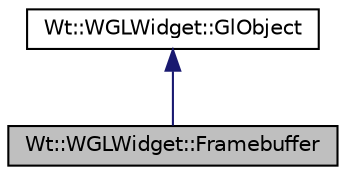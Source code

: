 digraph "Wt::WGLWidget::Framebuffer"
{
 // LATEX_PDF_SIZE
  edge [fontname="Helvetica",fontsize="10",labelfontname="Helvetica",labelfontsize="10"];
  node [fontname="Helvetica",fontsize="10",shape=record];
  Node1 [label="Wt::WGLWidget::Framebuffer",height=0.2,width=0.4,color="black", fillcolor="grey75", style="filled", fontcolor="black",tooltip="Reference to a WebGLFramebuffer class."];
  Node2 -> Node1 [dir="back",color="midnightblue",fontsize="10",style="solid",fontname="Helvetica"];
  Node2 [label="Wt::WGLWidget::GlObject",height=0.2,width=0.4,color="black", fillcolor="white", style="filled",URL="$classWt_1_1WGLWidget_1_1GlObject.html",tooltip="Abstract base class for all GL objects."];
}
